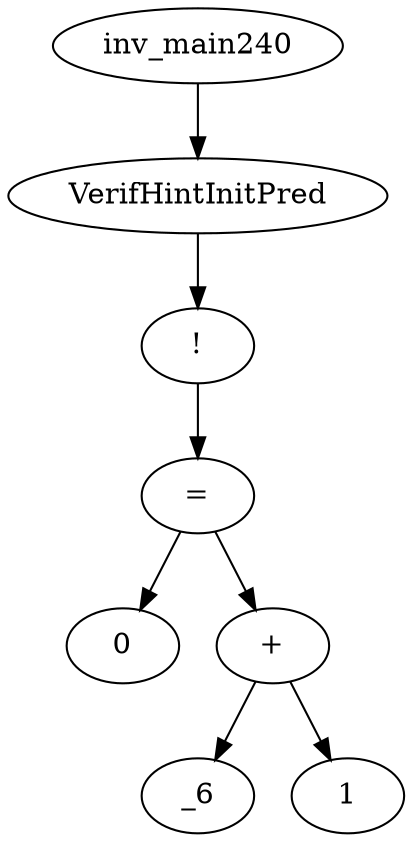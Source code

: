 digraph dag {
0 [label="inv_main240"];
1 [label="VerifHintInitPred"];
2 [label="!"];
3 [label="="];
4 [label="0"];
5 [label="+"];
6 [label="_6"];
7 [label="1"];
0->1
1->2
2->3
3->5
3 -> 4
5->7
5 -> 6
}
